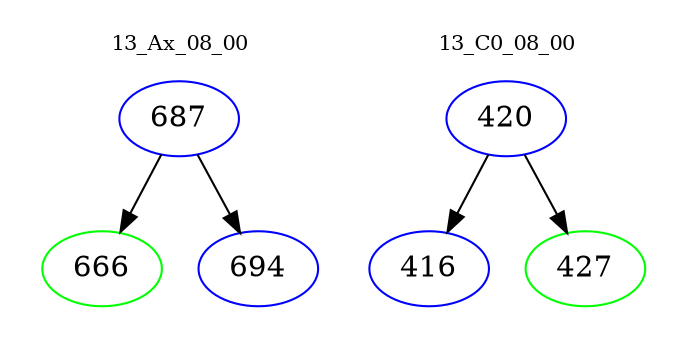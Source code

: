 digraph{
subgraph cluster_0 {
color = white
label = "13_Ax_08_00";
fontsize=10;
T0_687 [label="687", color="blue"]
T0_687 -> T0_666 [color="black"]
T0_666 [label="666", color="green"]
T0_687 -> T0_694 [color="black"]
T0_694 [label="694", color="blue"]
}
subgraph cluster_1 {
color = white
label = "13_C0_08_00";
fontsize=10;
T1_420 [label="420", color="blue"]
T1_420 -> T1_416 [color="black"]
T1_416 [label="416", color="blue"]
T1_420 -> T1_427 [color="black"]
T1_427 [label="427", color="green"]
}
}
